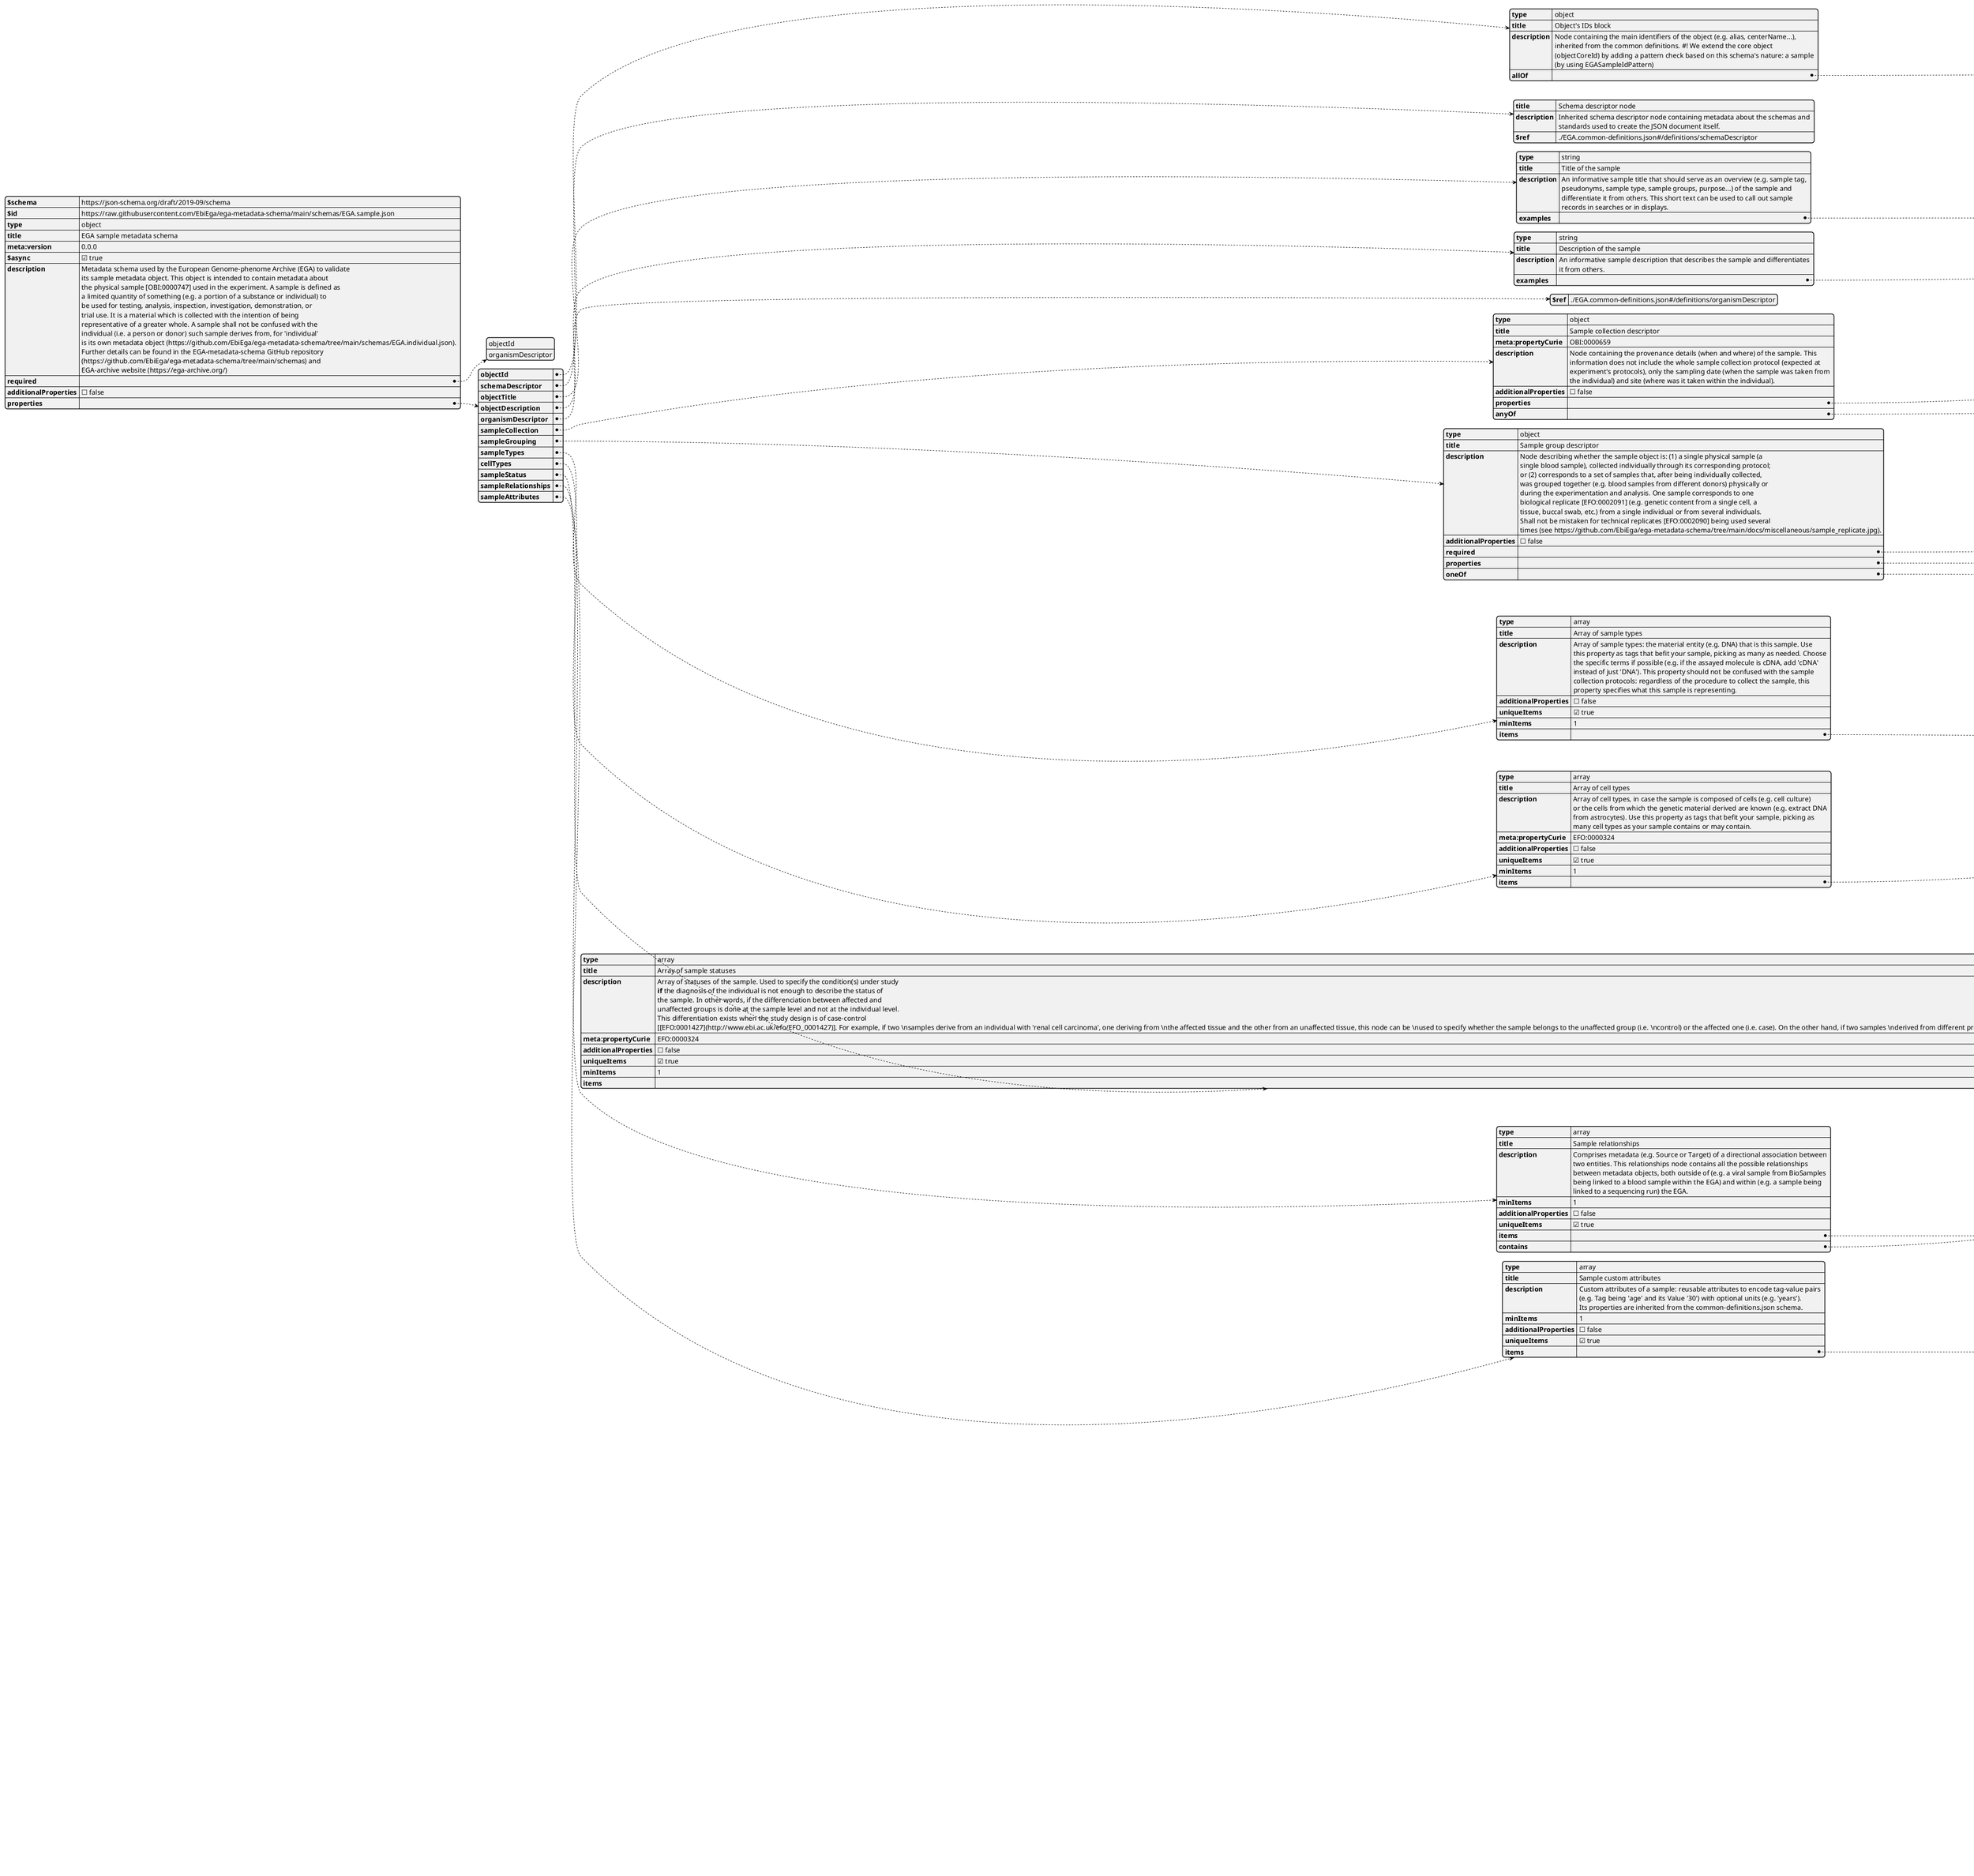 @startjson

{
    "$schema": "https://json-schema.org/draft/2019-09/schema",
    "$id": "https://raw.githubusercontent.com/EbiEga/ega-metadata-schema/main/schemas/EGA.sample.json",
    "type": "object",
    "title": "EGA sample metadata schema",
    "meta:version": "0.0.0",
    "$async": true,
    "description": "Metadata schema used by the European Genome-phenome Archive (EGA) to validate \\nits sample metadata object. This object is intended to contain metadata about \\nthe physical sample [OBI:0000747] used in the experiment. A sample is defined as \\na limited quantity of something (e.g. a portion of a substance or individual) to \\nbe used for testing, analysis, inspection, investigation, demonstration, or \\ntrial use. It is a material which is collected with the intention of being \\nrepresentative of a greater whole. A sample shall not be confused with the \\nindividual (i.e. a person or donor) such sample derives from, for 'individual' \\nis its own metadata object (https://github.com/EbiEga/ega-metadata-schema/tree/main/schemas/EGA.individual.json). \\nFurther details can be found in the EGA-metadata-schema GitHub repository \\n(https://github.com/EbiEga/ega-metadata-schema/tree/main/schemas) and \\nEGA-archive website (https://ega-archive.org/)",
    "required": [
        "objectId",
        "organismDescriptor"
    ],
    "additionalProperties": false,
    "properties": {
        "objectId": {
            "type": "object",
            "title": "Object's IDs block",
            "description": "Node containing the main identifiers of the object (e.g. alias, centerName...), \\ninherited from the common definitions. #! We extend the core object \\n(objectCoreId) by adding a pattern check based on this schema's nature: a sample \\n(by using EGASampleIdPattern)",
            "allOf": [
                {
                    "title": "Inherited objectCoreId object",
                    "$ref": "./EGA.common-definitions.json#/definitions/objectCoreId"
                },
                {
                    "title": "Check that sample EGA ID (EGAN) is correct",
                    "properties": {
                        "egaAccession": {
                            "$ref": "./EGA.common-definitions.json#/definitions/EGASampleIdPattern"
                        }
                    }
                }
            ]
        },
        "schemaDescriptor": {
            "title": "Schema descriptor node",
            "description": "Inherited schema descriptor node containing metadata about the schemas and \\nstandards used to create the JSON document itself.",
            "$ref": "./EGA.common-definitions.json#/definitions/schemaDescriptor"
        },
        "objectTitle": {
            "type": "string",
            "title": "Title of the sample",
            "description": "An informative sample title that should serve as an overview (e.g. sample tag, \\npseudonyms, sample type, sample groups, purpose...) of the sample and \\ndifferentiate it from others. This short text can be used to call out sample \\nrecords in searches or in displays.",
            "examples": [
                "Buccal swab from COVID+ patient NM305004"
            ]
        },
        "objectDescription": {
            "type": "string",
            "title": "Description of the sample",
            "description": "An informative sample description that describes the sample and differentiates \\nit from others.",
            "examples": [
                "Buccal swab from COVID positive patient (NM305004) was taken on a sunny morning, \\nhad a lower volume than expected, then was sent to..."
            ]
        },
        "organismDescriptor": {
            "$ref": "./EGA.common-definitions.json#/definitions/organismDescriptor"
        },
        "sampleCollection": {
            "type": "object",
            "title": "Sample collection descriptor",
            "meta:propertyCurie": "OBI:0000659",
            "description": "Node containing the provenance details (when and where) of the sample. This \\ninformation does not include the whole sample collection protocol (expected at \\nexperiment's protocols), only the sampling date (when the sample was taken from \\nthe individual) and site (where was it taken within the individual).",
            "additionalProperties": false,
            "properties": {
                "sampleCollectionDate": {
                    "type": "string",
                    "title": "Date of the sample collection",
                    "meta:propertyCurie": "EFO:0000689",
                    "description": "Date when the sample was collected (e.g. '2021-05-15'). If the protocols are too \\nlong, the date shall be the day the collection concluded.",
                    "allOf": [
                        {
                            "title": "ISO8601 Date pattern",
                            "$ref": "./EGA.common-definitions.json#/definitions/EGAISO8601DatePattern"
                        }
                    ]
                },
                "ageAtCollection": {
                    "type": "object",
                    "title": "Individual's age at sample collection",
                    "description": "Property describing the individual's age at sample collection. Can either be the \\nprecise age an age range.",
                    "additionalProperties": false,
                    "properties": {
                        "age": {
                            "title": "Individual's age at sample collection",
                            "$ref": "./EGA.common-definitions.json#/definitions/individualAge"
                        },
                        "ageRange": {
                            "type": "object",
                            "title": "Individual's age range at sample collection",
                            "description": "Age range of the individual when the sample was collected. Composed of two \\n(start and end) age points.",
                            "additionalProperties": false,
                            "properties": {
                                "start": {
                                    "title": "Start of the individual's age range",
                                    "$ref": "./EGA.common-definitions.json#/definitions/individualAge"
                                },
                                "end": {
                                    "title": "End of the individual's age range",
                                    "$ref": "./EGA.common-definitions.json#/definitions/individualAge"
                                }
                            }
                        }
                    },
                    "anyOf": [
                        {
                            "title": "Either the age is needed",
                            "required": [
                                "age"
                            ]
                        },
                        {
                            "title": "Or the age-range is needed",
                            "required": [
                                "ageRange"
                            ]
                        }
                    ]
                },
                "samplingSite": {
                    "type": "object",
                    "title": "Sampling site",
                    "description": "A site or entity from which a sample (i.e. a statistically representative of the \\nwhole) is extracted from the whole. Search for your sample collection site at \\nhttp://purl.obolibrary.org/obo/UBERON_0000465. For example: in the case of a \\nnasal swab, it would be 'nasal cavity'; in a liver biopsy it would be 'liver'.",
                    "meta:propertyCurie": "EFO:0000688",
                    "allOf": [
                        {
                            "$ref": "./EGA.common-definitions.json#/definitions/materialAnatomicalEntity"
                        }
                    ]
                }
            },
            "anyOf": [
                {
                    "title": "Either the collection date is required",
                    "required": [
                        "sampleCollectionDate"
                    ]
                },
                {
                    "title": "Or the age at collection is required",
                    "required": [
                        "ageAtCollection"
                    ]
                },
                {
                    "title": "Or the sampling site is required",
                    "required": [
                        "samplingSite"
                    ]
                }
            ]
        },
        "sampleGrouping": {
            "type": "object",
            "title": "Sample group descriptor",
            "description": "Node describing whether the sample object is: (1) a single physical sample (a \\nsingle blood sample), collected individually through its corresponding protocol; \\nor (2) corresponds to a set of samples that, after being individually collected, \\nwas grouped together (e.g. blood samples from different donors) physically or \\nduring the experimentation and analysis. One sample corresponds to one \\nbiological replicate [EFO:0002091] (e.g. genetic content from a single cell, a \\ntissue, buccal swab, etc.) from a single individual or from several individuals. \\nShall not be mistaken for technical replicates [EFO:0002090] being used several \\ntimes (see https://github.com/EbiEga/ega-metadata-schema/tree/main/docs/miscellaneous/sample_replicate.jpg).",
            "additionalProperties": false,
            "required": [
                "sampleGroupBoolean"
            ],
            "properties": {
                "sampleGroupBoolean": {
                    "type": "boolean",
                    "title": "Sample group boolean",
                    "description": "Boolean flag on whether the sample object is a group or an individual sample. \\nPlease note that boolean values (true or false) cannot be quoted, nor in \\nuppercase.",
                    "examples": [
                        true
                    ]
                },
                "sampleNumber": {
                    "type": "integer",
                    "title": "Number of samples",
                    "description": "Number of individual samples (e.g. 300) encompassed by the sample group",
                    "examples": [
                        300
                    ]
                },
                "sampleGroupingLabel": {
                    "type": "string",
                    "title": "Label of the sample grouping",
                    "description": "Optional label of the sample grouping, used to add context to the group.",
                    "examples": [
                        "Group of samples X based on the day they were taken."
                    ]
                }
            },
            "oneOf": [
                {
                    "title": "Either the sampleNumber is present and above 1",
                    "required": [
                        "sampleNumber"
                    ],
                    "properties": {
                        "sampleGroupBoolean": {
                            "enum": [
                                true
                            ]
                        },
                        "sampleNumber": {
                            "type": "integer",
                            "minimum": 2
                        }
                    }
                },
                {
                    "title": "Or the sampleGroupBoolean is 'false', hence an individual sample with \\nsampleNumber being '1' or no sampleNumber",
                    "properties": {
                        "sampleGroupBoolean": {
                            "enum": [
                                false
                            ]
                        },
                        "sampleNumber": {
                            "enum": [
                                1
                            ]
                        }
                    }
                }
            ]
        },
        "sampleTypes": {
            "type": "array",
            "title": "Array of sample types",
            "description": "Array of sample types: the material entity (e.g. DNA) that is this sample. Use \\nthis property as tags that befit your sample, picking as many as needed. Choose \\nthe specific terms if possible (e.g. if the assayed molecule is cDNA, add 'cDNA' \\ninstead of just 'DNA'). This property should not be confused with the sample \\ncollection protocols: regardless of the procedure to collect the sample, this \\nproperty specifies what this sample is representing.",
            "additionalProperties": false,
            "uniqueItems": true,
            "minItems": 1,
            "items": {
                "type": "string",
                "title": "Type of sample",
                "description": "Sample type item. Term chosen from a list of controlled vocabulary (CV). If you \\ncannot find your term in the CV list, please create an issue at our [metadata \\nGitHub \\nrepository](https://github.com/EbiEga/ega-metadata-schema/issues/new/choose) \\nproposing its addition.",
                "enum": [
                    "DNA",
                    "RNA",
                    "metabolite",
                    "protein",
                    "cDNA",
                    "genomic DNA",
                    "mitochondrial DNA",
                    "messenger RNA",
                    "ncRNA",
                    "non polyA RNA",
                    "long non polyA RNA",
                    "nuclear RNA",
                    "polyA RNA",
                    "long polyA RNA",
                    "snRNA",
                    "total RNA",
                    "cell culture",
                    "biofilm",
                    "tissue culture"
                ],
                "meta:enum": {
                    "DNA": "[CHEBI:16991]",
                    "RNA": "[CHEBI:33697]",
                    "metabolite": "[EFO:0004727]",
                    "protein": "[CHEBI:36080]",
                    "cDNA": "[EFO:0008481]",
                    "genomic DNA": "[EFO:0008479]",
                    "mitochondrial DNA": "[EFO:0008480]",
                    "messenger RNA": "[CHEBI:33699]",
                    "ncRNA": "[SO:0000655]",
                    "non polyA RNA": "[EFO:0005017]",
                    "long non polyA RNA": "[EFO:0005018]",
                    "nuclear RNA": "[EFO:0030052]",
                    "polyA RNA": "[OBI:0000869]",
                    "long polyA RNA": "[EFO:0005019]",
                    "snRNA": "[SO:0000274]",
                    "total RNA": "[EFO:0004964]",
                    "cell culture": "[BTO:0000214]: Cells taken from a living organism and grown under controlled \\nconditions (in culture).",
                    "biofilm": "[BTO:0002690]",
                    "tissue culture": "[BTO:0001384]: Fragments of tissue from an animal transferred to an artificial \\nenvironment to continue its survival and function."
                }
            }
        },
        "cellTypes": {
            "type": "array",
            "title": "Array of cell types",
            "description": "Array of cell types, in case the sample is composed of cells (e.g. cell culture) \\nor the cells from which the genetic material derived are known (e.g. extract DNA \\nfrom astrocytes). Use this property as tags that befit your sample, picking as \\nmany cell types as your sample contains or may contain.",
            "meta:propertyCurie": "EFO:0000324",
            "additionalProperties": false,
            "uniqueItems": true,
            "minItems": 1,
            "items": {
                "type": "object",
                "title": "Cell type",
                "description": "One of the cell types that can be found in your sample or from which the genetic \\ncontent was derived.",
                "required": [
                    "cellType",
                    "cellTypeInferred"
                ],
                "additionalProperties": false,
                "properties": {
                    "cellType": {
                        "title": "Inherited ontologyTerm for Cell types",
                        "$ref": "./EGA.common-definitions.json#/definitions/cellType"
                    },
                    "cellTypeInferred": {
                        "type": "string",
                        "title": "Inferred cell type flag",
                        "description": "A flag to specify whether the cell type classification was inferred though \\nsingle-cell analysis (e.g. cell clustering or trajectory analysis) or was \\ndetermined otherwise (i.e. was visually observed or asserted to be in the \\nsample).",
                        "meta:propertyCurie": "EFO:0010196",
                        "enum": [
                            "inferred",
                            "not inferred"
                        ],
                        "meta:enum": {
                            "inferred": "The cell type was inferred through single-cell analysis.",
                            "not inferred": "The cell type was not inferred through single-cell analysis (i.e. it was \\nasserted to be in the sample)."
                        }
                    },
                    "cellTypeLabel": {
                        "type": "string",
                        "title": "Label of the cell type",
                        "description": "A field to add extra context to the cell type. For example, the expression \\nprofile (e.g. FCGR3A+) used to distinguish within the cell group or the \\nmorphology. Only advised to be used when the ontology term for the cell type is \\nnot granular enough. Otherwise, the most granular ontology term for the cell \\ntype should be used.",
                        "minLength": 1,
                        "examples": [
                            "FCGR3A+ Monocytes",
                            "TUNEL-positive ACE2-positive neurons"
                        ]
                    }
                }
            }
        },
        "sampleStatus": {
            "type": "array",
            "title": "Array of sample statuses",
            "description": "Array of statuses of the sample. Used to specify the condition(s) under study \\n**if** the diagnosis of the individual is not enough to describe the status of \\nthe sample. In other words, if the differenciation between affected and \\nunaffected groups is done at the sample level and not at the individual level. \\nThis differentiation exists when the study design is of case-control \\n[[EFO:0001427](http://www.ebi.ac.uk/efo/EFO_0001427)]. For example, if two \\nsamples derive from an individual with 'renal cell carcinoma', one deriving from \\nthe affected tissue and the other from an unaffected tissue, this node can be \\nused to specify whether the sample belongs to the unaffected group (i.e. \\ncontrol) or the affected one (i.e. case). On the other hand, if two samples \\nderived from different probands each, one person being affected and the other \\nunaffected by the condition under study, this node **is not** required. Same \\ncould be applied, for instance, for treated or untreated samples, but not for \\ntreated or untreated individuals.",
            "meta:propertyCurie": "EFO:0000324",
            "additionalProperties": false,
            "uniqueItems": true,
            "minItems": 1,
            "items": {
                "type": "object",
                "title": "Sample status item",
                "description": "One individual sample status of the array.",
                "additionalProperties": false,
                "required": [
                    "caseVsControl",
                    "conditionUnderStudy"
                ],
                "properties": {
                    "caseVsControl": {
                        "type": "string",
                        "title": "Case vs control",
                        "description": "Property that specifies whether the sample is subject to the (usually altered) \\ncondition under study (i.e. case), or part of reference group (i.e. control). \\nTerm chosen from a list of controlled vocabulary (CV). If you cannot find your \\nterm in the CV list, please create an issue at our [metadata GitHub \\nrepository](https://github.com/EbiEga/ega-metadata-schema/issues/new/choose) \\nproposing its addition.",
                        "enum": [
                            "case",
                            "control",
                            "not applicable"
                        ],
                        "meta:enum": {
                            "case": "[PATO:0000460]: Abnormal - A quality inhering in a bearer by virtue of the \\nbearer's deviation from normal or average.",
                            "control": "[PATO:0000461]: Normal - A quality inhering in a bearer by virtue of the \\nbearer's exhibiting no deviation from normal or average.",
                            "not applicable": "[NCIT:C48660]: Determination of a case or control is not relevant for this \\ncondition under study."
                        }
                    },
                    "conditionUnderStudy": {
                        "type": "object",
                        "title": "Sample condition",
                        "description": "One of the primary conditions under study (CUS). For example: treated with \\ncisplatin, sample taken from a fibroadenoma, osteonecrosis, differences in \\nsequencing workflows, etcetera. Notice that the sample may or may not be \\naffected by this condition under study, belonging to the case or control groups \\nrespectively (defined by 'caseVsControl' for each CUS).",
                        "meta:propertyCurie": "NCIT:C161319",
                        "allOf": [
                            {
                                "title": "Inherited ontologyTerm structure of termId and termLabel",
                                "$ref": "./EGA.common-definitions.json#/definitions/ontologyTerm"
                            }
                        ],
                        "properties": {
                            "termId": {
                                "title": "Ontology constraints for this specific termId",
                                "description": "The term should exist within the [Ontology Lookup Service](https://www.ebi.ac.uk/ols/search?q=&groupField=iri&start=0&ontology=hp&ontology=efo&ontology=ordo&ontology=mondo) \\n(OLS). We highly recommend the usage of the following ontologies: Experimental \\nFactor Ontology (EFO), Human Phenotype Ontology (HP), Mondo Disease Ontology \\n(MONDO) and Orphanet Rare Disease Ontology (ORDO).",
                                "examples": [
                                    "MONDO:0021354",
                                    "EFO:1002024",
                                    "MAXO:0000647",
                                    "MONDO:0005081",
                                    "MONDO:0100096"
                                ]
                            }
                        }
                    }
                }
            }
        },
        "sampleRelationships": {
            "type": "array",
            "title": "Sample relationships",
            "description": "Comprises metadata (e.g. Source or Target) of a directional association between \\ntwo entities. This relationships node contains all the possible relationships \\nbetween metadata objects, both outside of (e.g. a viral sample from BioSamples \\nbeing linked to a blood sample within the EGA) and within (e.g. a sample being \\nlinked to a sequencing run) the EGA.",
            "minItems": 1,
            "additionalProperties": false,
            "uniqueItems": true,
            "items": {
                "allOf": [
                    {
                        "title": "Inherited relationship node",
                        "$ref": "./EGA.common-definitions.json#/definitions/relationshipObject"
                    },
                    {
                        "title": "Relationship constraints for a sample",
                        "description": "Not all possible relationships between objects are allowed (e.g. an individual \\nshould not be linked to a policy). This node contains the restricted \\nrelationships that can be given for a sample.",
                        "anyOf": [
                            {
                                "title": "Allowed relationships of type referencedBy (main ones)",
                                "allOf": [
                                    {
                                        "$ref": "./EGA.common-definitions.json#/definitions/rTypeReferencedBy"
                                    },
                                    {
                                        "anyOf": [
                                            {
                                                "$ref": "./EGA.common-definitions.json#/definitions/rTargetAnalysis"
                                            },
                                            {
                                                "$ref": "./EGA.common-definitions.json#/definitions/rTargetAssay"
                                            },
                                            {
                                                "$ref": "./EGA.common-definitions.json#/definitions/rSourceSubmission"
                                            },
                                            {
                                                "$ref": "./EGA.common-definitions.json#/definitions/rSourceProtocol"
                                            },
                                            {
                                                "title": "Optional one, added here to simplify",
                                                "$ref": "./EGA.common-definitions.json#/definitions/rTargetExperiment"
                                            },
                                            {
                                                "$ref": "./EGA.common-definitions.json#/definitions/rSourceIndividual"
                                            }
                                        ]
                                    }
                                ]
                            },
                            {
                                "title": "Allowed relationships of type groupedWith, sameAs, developsFrom, memberOf \\n(optional ones)",
                                "allOf": [
                                    {
                                        "anyOf": [
                                            {
                                                "$ref": "./EGA.common-definitions.json#/definitions/rTypeGroupedWith"
                                            },
                                            {
                                                "$ref": "./EGA.common-definitions.json#/definitions/rTypeSameAs"
                                            },
                                            {
                                                "$ref": "./EGA.common-definitions.json#/definitions/rTypeDevelopsFrom"
                                            },
                                            {
                                                "$ref": "./EGA.common-definitions.json#/definitions/rTypeMemberOf"
                                            }
                                        ]
                                    },
                                    {
                                        "anyOf": [
                                            {
                                                "$ref": "./EGA.common-definitions.json#/definitions/rSourceSample"
                                            },
                                            {
                                                "$ref": "./EGA.common-definitions.json#/definitions/rTargetSample"
                                            }
                                        ]
                                    }
                                ]
                            },
                            {
                                "title": "Relationships of external accessions and URLs (optional ones)",
                                "description": "Almost any relationship is imaginable with external accessions and URLs.",
                                "allOf": [
                                    {
                                        "anyOf": [
                                            {
                                                "$ref": "./EGA.common-definitions.json#/definitions/rTypeChildOf"
                                            },
                                            {
                                                "$ref": "./EGA.common-definitions.json#/definitions/rTypeFamilyRelationshipWith"
                                            },
                                            {
                                                "$ref": "./EGA.common-definitions.json#/definitions/rTypeGroupedWith"
                                            },
                                            {
                                                "$ref": "./EGA.common-definitions.json#/definitions/rTypeSameAs"
                                            },
                                            {
                                                "$ref": "./EGA.common-definitions.json#/definitions/rTypeReferencedBy"
                                            },
                                            {
                                                "$ref": "./EGA.common-definitions.json#/definitions/rTypeDevelopsFrom"
                                            },
                                            {
                                                "$ref": "./EGA.common-definitions.json#/definitions/rTypeMemberOf"
                                            },
                                            {
                                                "$ref": "./EGA.common-definitions.json#/definitions/rTypeIsAfter"
                                            }
                                        ]
                                    },
                                    {
                                        "anyOf": [
                                            {
                                                "$ref": "./EGA.common-definitions.json#/definitions/rSourceExternalAccession"
                                            },
                                            {
                                                "$ref": "./EGA.common-definitions.json#/definitions/rSourceExternalURL"
                                            },
                                            {
                                                "$ref": "./EGA.common-definitions.json#/definitions/rTargetExternalAccession"
                                            },
                                            {
                                                "$ref": "./EGA.common-definitions.json#/definitions/rTargetExternalURL"
                                            }
                                        ]
                                    }
                                ]
                            }
                        ]
                    }
                ]
            },
            "contains": {
                "title": "Constraint to have at least one 'submission' relationship",
                "$ref": "./EGA.common-definitions.json#/definitions/rConstraintOneSourcedSubmission"
            }
        },
        "sampleAttributes": {
            "type": "array",
            "title": "Sample custom attributes",
            "description": "Custom attributes of a sample: reusable attributes to encode tag-value pairs \\n(e.g. Tag being 'age' and its Value '30') with optional units (e.g. 'years'). \\nIts properties are inherited from the common-definitions.json schema.",
            "minItems": 1,
            "additionalProperties": false,
            "uniqueItems": true,
            "items": {
                "$ref": "./EGA.common-definitions.json#/definitions/customAttribute"
            }
        }
    }
}
@endjson